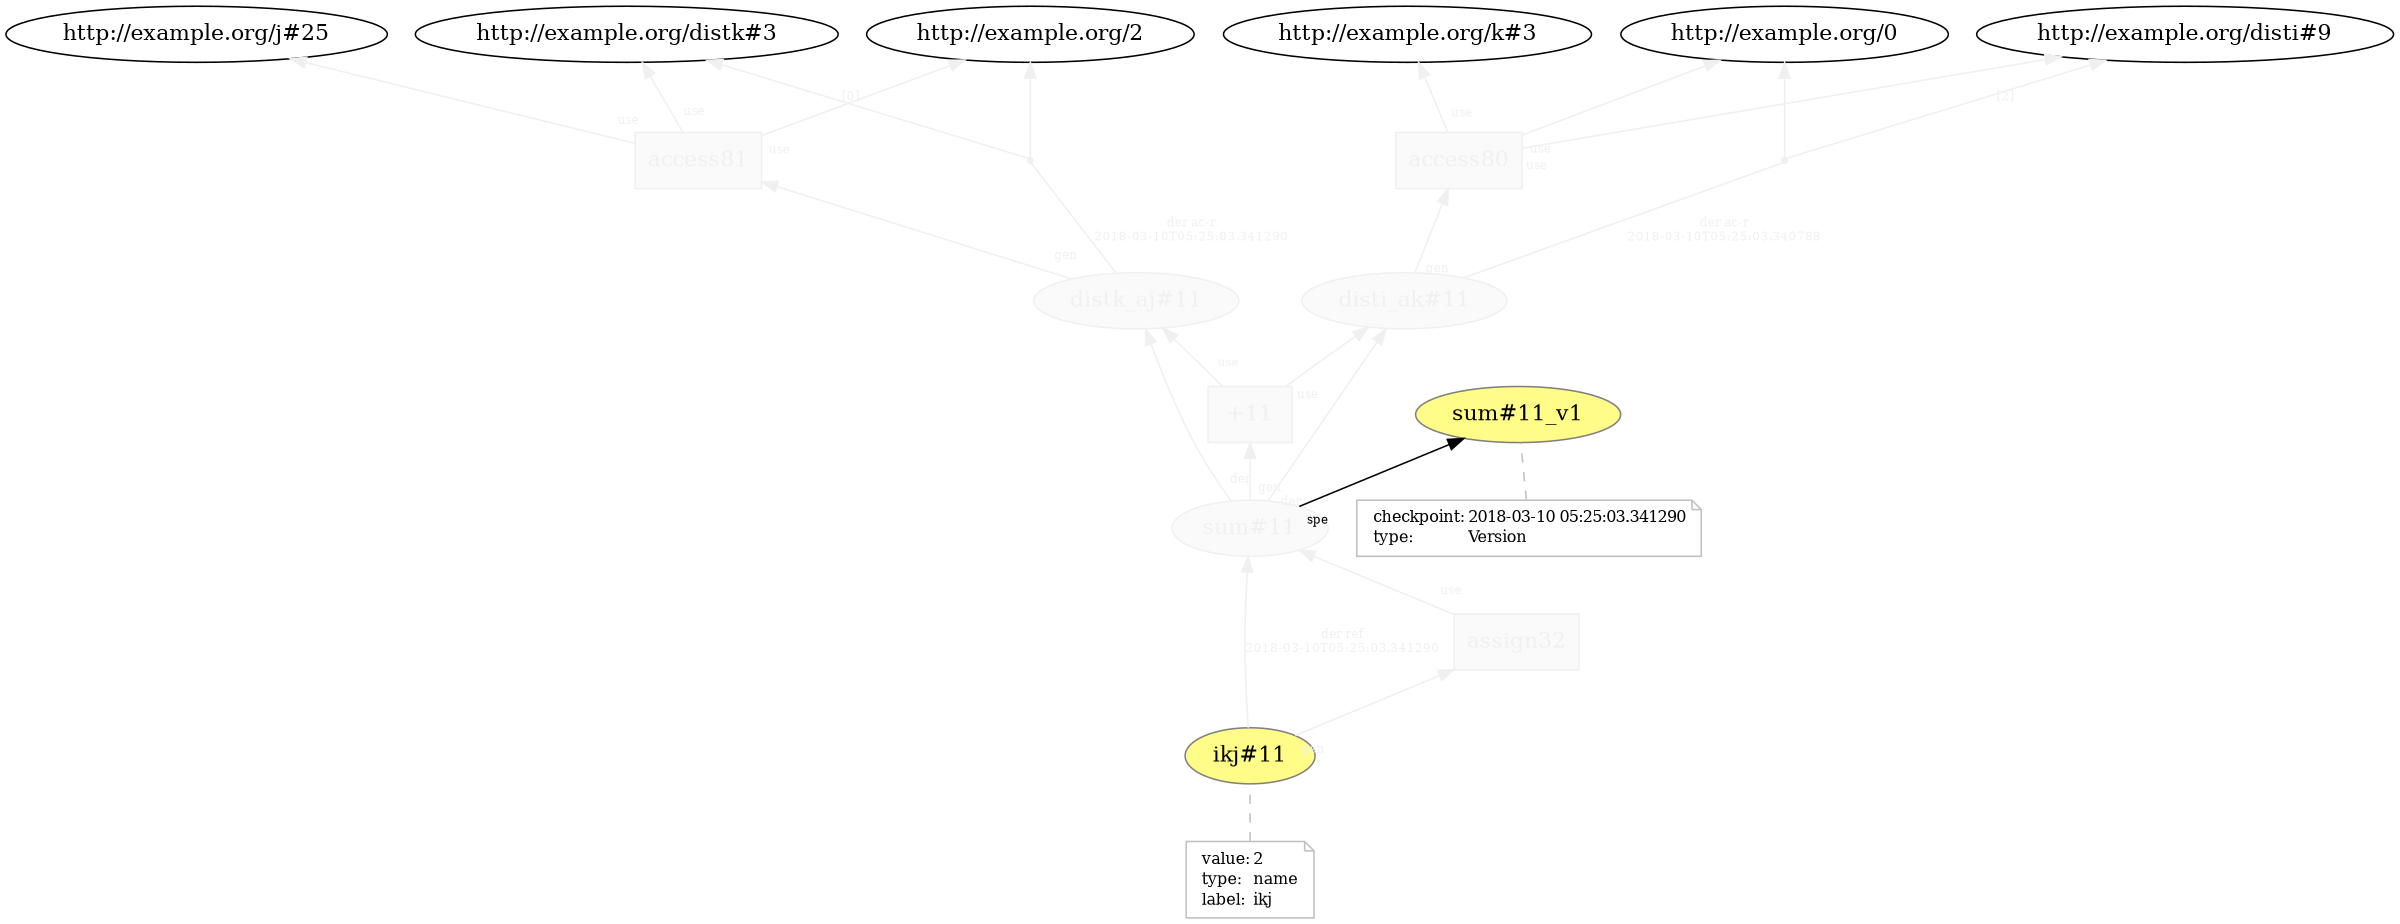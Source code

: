 digraph "PROV" { size="16,12"; rankdir="BT";
"http://example.org/disti_ak#11" [fillcolor="#FAFAFA",color="#F0F0F0",style="filled",fontcolor="#F0F0F0",label="disti_ak#11",URL="http://example.org/disti_ak#11"]
"http://example.org/access80" [fillcolor="#FAFAFA",color="#F0F0F0",shape="polygon",sides="4",style="filled",fontcolor="#F0F0F0",label="access80",URL="http://example.org/access80"]
"bn0" [shape="point",label="",fontcolor="#F0F0F0",color="#F0F0F0"]
"http://example.org/disti_ak#11" -> "bn0" [fontsize="8",distance="1.5",angle="60.0",rotation="20",label="der ac-r
2018-03-10T05:25:03.340788",arrowhead="none",fontcolor="#F0F0F0",color="#F0F0F0"]
"bn0" -> "http://example.org/disti#9" [fontsize="8",distance="1.5",angle="60.0",rotation="20",label="[2]",fontcolor="#F0F0F0",color="#F0F0F0"]
"bn0" -> "http://example.org/0" [fontcolor="#F0F0F0",color="#F0F0F0"]
"http://example.org/access80" -> "http://example.org/disti#9" [labelfontsize="8",labeldistance="1.5",labelangle="60.0",rotation="20",taillabel="use",fontcolor="#F0F0F0",color="#F0F0F0"]
"http://example.org/access80" -> "http://example.org/k#3" [labelfontsize="8",labeldistance="1.5",labelangle="60.0",rotation="20",taillabel="use",fontcolor="#F0F0F0",color="#F0F0F0"]
"http://example.org/distk_aj#11" [fillcolor="#FAFAFA",color="#F0F0F0",style="filled",fontcolor="#F0F0F0",label="distk_aj#11",URL="http://example.org/distk_aj#11"]
"http://example.org/access81" [fillcolor="#FAFAFA",color="#F0F0F0",shape="polygon",sides="4",style="filled",fontcolor="#F0F0F0",label="access81",URL="http://example.org/access81"]
"bn1" [shape="point",label="",fontcolor="#F0F0F0",color="#F0F0F0"]
"http://example.org/distk_aj#11" -> "bn1" [fontsize="8",distance="1.5",angle="60.0",rotation="20",label="der ac-r
2018-03-10T05:25:03.341290",arrowhead="none",fontcolor="#F0F0F0",color="#F0F0F0"]
"bn1" -> "http://example.org/distk#3" [fontsize="8",distance="1.5",angle="60.0",rotation="20",label="[0]",fontcolor="#F0F0F0",color="#F0F0F0"]
"bn1" -> "http://example.org/2" [fontcolor="#F0F0F0",color="#F0F0F0"]
"http://example.org/access81" -> "http://example.org/distk#3" [labelfontsize="8",labeldistance="1.5",labelangle="60.0",rotation="20",taillabel="use",fontcolor="#F0F0F0",color="#F0F0F0"]
"http://example.org/access81" -> "http://example.org/j#25" [labelfontsize="8",labeldistance="1.5",labelangle="60.0",rotation="20",taillabel="use",fontcolor="#F0F0F0",color="#F0F0F0"]
"http://example.org/sum#11" [fillcolor="#FAFAFA",color="#F0F0F0",style="filled",fontcolor="#F0F0F0",label="sum#11",URL="http://example.org/sum#11"]
"http://example.org/sum#11_v1" [fillcolor="#FFFC87",color="#808080",style="filled",label="sum#11_v1",URL="http://example.org/sum#11_v1"]
"-attrs0" [color="gray",shape="note",fontsize="10",fontcolor="black",label=<<TABLE cellpadding="0" border="0">
	<TR>
	    <TD align="left">checkpoint:</TD>
	    <TD align="left">2018-03-10 05:25:03.341290</TD>
	</TR>
	<TR>
	    <TD align="left">type:</TD>
	    <TD align="left">Version</TD>
	</TR>
</TABLE>>]
"-attrs0" -> "http://example.org/sum#11_v1" [color="gray",style="dashed",arrowhead="none"]
"http://example.org/sum#11" -> "http://example.org/sum#11_v1" [labelfontsize="8",labeldistance="1.5",labelangle="60.0",rotation="20",taillabel="spe"]
"http://example.org/+11" [fillcolor="#FAFAFA",color="#F0F0F0",shape="polygon",sides="4",style="filled",fontcolor="#F0F0F0",label="+11",URL="http://example.org/+11"]
"http://example.org/sum#11" -> "http://example.org/disti_ak#11" [labelfontsize="8",labeldistance="1.5",labelangle="60.0",rotation="20",taillabel="der",fontcolor="#F0F0F0",color="#F0F0F0"]
"http://example.org/sum#11" -> "http://example.org/distk_aj#11" [labelfontsize="8",labeldistance="1.5",labelangle="60.0",rotation="20",taillabel="der",fontcolor="#F0F0F0",color="#F0F0F0"]
"http://example.org/ikj#11" [fillcolor="#FFFC87",color="#808080",style="filled",label="ikj#11",URL="http://example.org/ikj#11"]
"-attrs1" [color="gray",shape="note",fontsize="10",fontcolor="black",label=<<TABLE cellpadding="0" border="0">
	<TR>
	    <TD align="left">value:</TD>
	    <TD align="left">2</TD>
	</TR>
	<TR>
	    <TD align="left">type:</TD>
	    <TD align="left">name</TD>
	</TR>
	<TR>
	    <TD align="left">label:</TD>
	    <TD align="left">ikj</TD>
	</TR>
</TABLE>>]
"-attrs1" -> "http://example.org/ikj#11" [color="gray",style="dashed",arrowhead="none"]
"http://example.org/assign32" [fillcolor="#FAFAFA",color="#F0F0F0",shape="polygon",sides="4",style="filled",fontcolor="#F0F0F0",label="assign32",URL="http://example.org/assign32"]
"http://example.org/ikj#11" -> "http://example.org/sum#11" [fontsize="8",distance="1.5",angle="60.0",rotation="20",label="der ref
2018-03-10T05:25:03.341290",fontcolor="#F0F0F0",color="#F0F0F0"]
"http://example.org/access80" -> "http://example.org/0" [labelfontsize="8",labeldistance="1.5",labelangle="60.0",rotation="20",taillabel="use",fontcolor="#F0F0F0",color="#F0F0F0"]
"http://example.org/+11" -> "http://example.org/distk_aj#11" [labelfontsize="8",labeldistance="1.5",labelangle="60.0",rotation="20",taillabel="use",fontcolor="#F0F0F0",color="#F0F0F0"]
"http://example.org/access81" -> "http://example.org/2" [labelfontsize="8",labeldistance="1.5",labelangle="60.0",rotation="20",taillabel="use",fontcolor="#F0F0F0",color="#F0F0F0"]
"http://example.org/assign32" -> "http://example.org/sum#11" [labelfontsize="8",labeldistance="1.5",labelangle="60.0",rotation="20",taillabel="use",fontcolor="#F0F0F0",color="#F0F0F0"]
"http://example.org/+11" -> "http://example.org/disti_ak#11" [labelfontsize="8",labeldistance="1.5",labelangle="60.0",rotation="20",taillabel="use",fontcolor="#F0F0F0",color="#F0F0F0"]
"http://example.org/disti_ak#11" -> "http://example.org/access80" [labelfontsize="8",labeldistance="1.5",labelangle="60.0",rotation="20",taillabel="gen",fontcolor="#F0F0F0",color="#F0F0F0"]
"http://example.org/sum#11" -> "http://example.org/+11" [labelfontsize="8",labeldistance="1.5",labelangle="60.0",rotation="20",taillabel="gen",fontcolor="#F0F0F0",color="#F0F0F0"]
"http://example.org/distk_aj#11" -> "http://example.org/access81" [labelfontsize="8",labeldistance="1.5",labelangle="60.0",rotation="20",taillabel="gen",fontcolor="#F0F0F0",color="#F0F0F0"]
"http://example.org/ikj#11" -> "http://example.org/assign32" [labelfontsize="8",labeldistance="1.5",labelangle="60.0",rotation="20",taillabel="gen",fontcolor="#F0F0F0",color="#F0F0F0"]
}